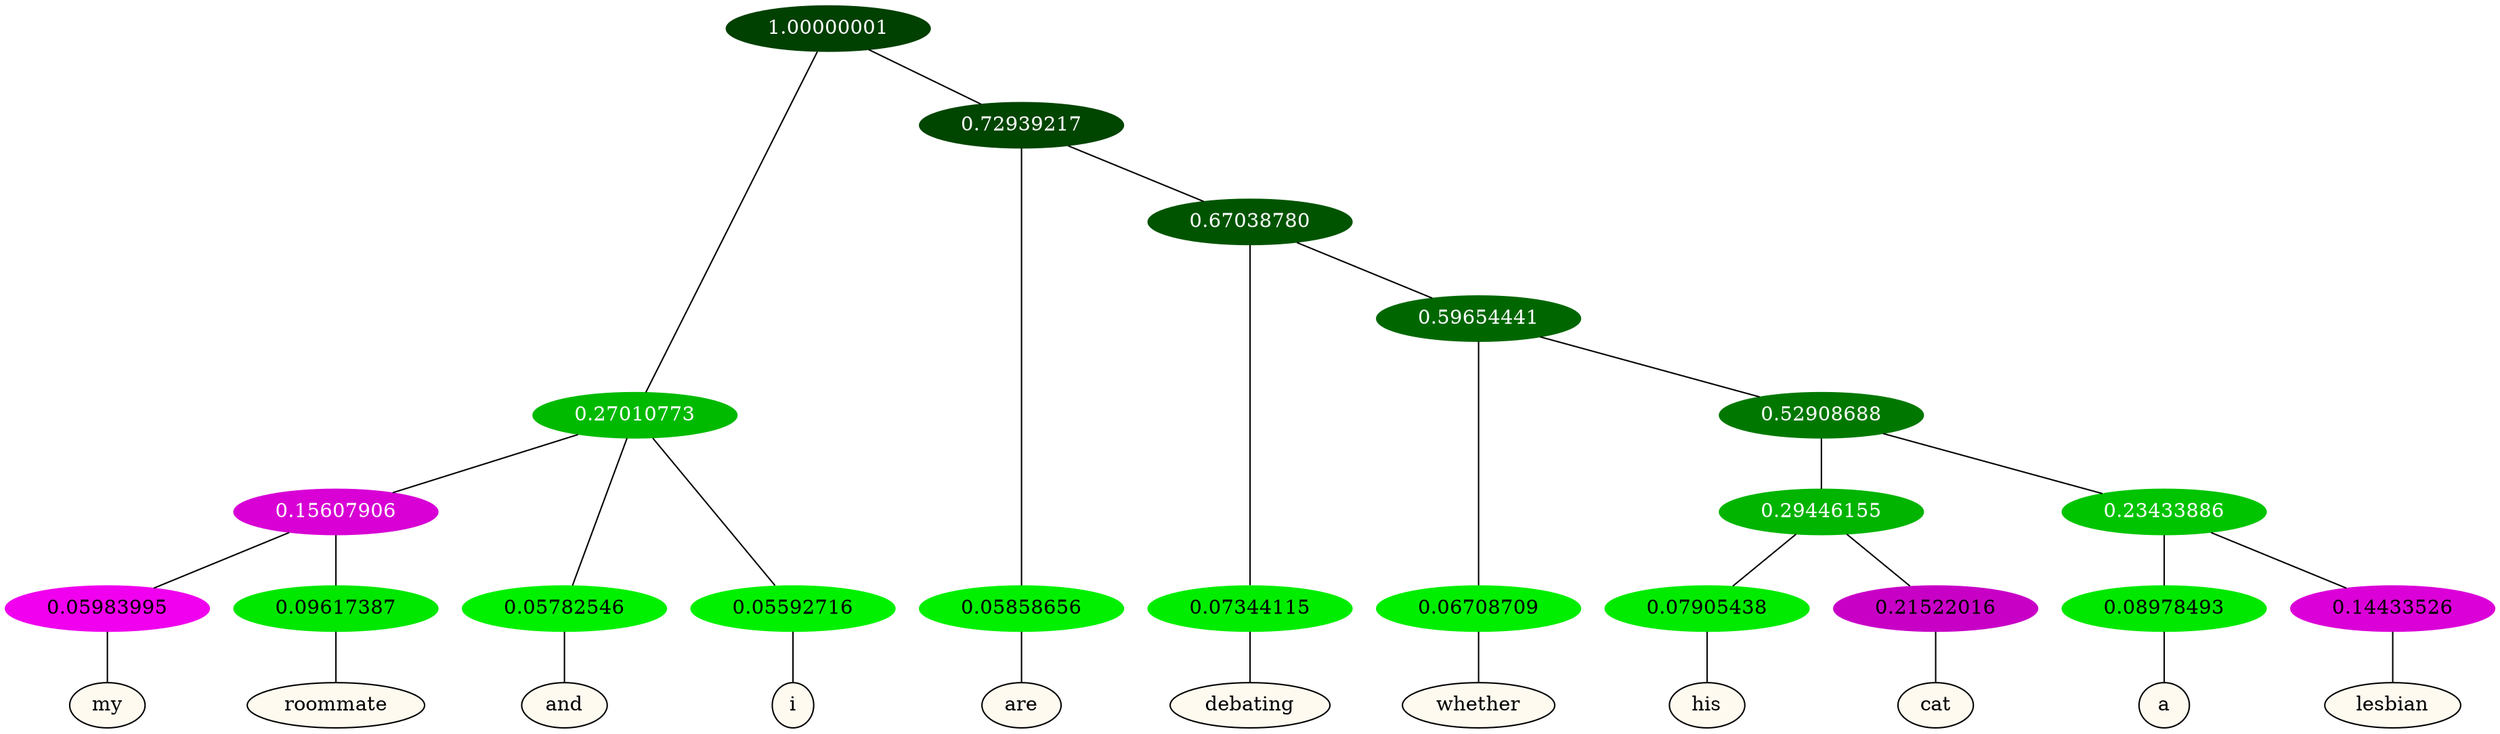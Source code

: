 graph {
	node [format=png height=0.15 nodesep=0.001 ordering=out overlap=prism overlap_scaling=0.01 ranksep=0.001 ratio=0.2 style=filled width=0.15]
	{
		rank=same
		a_w_8 [label=my color=black fillcolor=floralwhite style="filled,solid"]
		a_w_9 [label=roommate color=black fillcolor=floralwhite style="filled,solid"]
		a_w_4 [label=and color=black fillcolor=floralwhite style="filled,solid"]
		a_w_5 [label=i color=black fillcolor=floralwhite style="filled,solid"]
		a_w_6 [label=are color=black fillcolor=floralwhite style="filled,solid"]
		a_w_10 [label=debating color=black fillcolor=floralwhite style="filled,solid"]
		a_w_12 [label=whether color=black fillcolor=floralwhite style="filled,solid"]
		a_w_16 [label=his color=black fillcolor=floralwhite style="filled,solid"]
		a_w_17 [label=cat color=black fillcolor=floralwhite style="filled,solid"]
		a_w_18 [label=a color=black fillcolor=floralwhite style="filled,solid"]
		a_w_19 [label=lesbian color=black fillcolor=floralwhite style="filled,solid"]
	}
	a_n_8 -- a_w_8
	a_n_9 -- a_w_9
	a_n_4 -- a_w_4
	a_n_5 -- a_w_5
	a_n_6 -- a_w_6
	a_n_10 -- a_w_10
	a_n_12 -- a_w_12
	a_n_16 -- a_w_16
	a_n_17 -- a_w_17
	a_n_18 -- a_w_18
	a_n_19 -- a_w_19
	{
		rank=same
		a_n_8 [label=0.05983995 color="0.835 1.000 0.940" fontcolor=black]
		a_n_9 [label=0.09617387 color="0.334 1.000 0.904" fontcolor=black]
		a_n_4 [label=0.05782546 color="0.334 1.000 0.942" fontcolor=black]
		a_n_5 [label=0.05592716 color="0.334 1.000 0.944" fontcolor=black]
		a_n_6 [label=0.05858656 color="0.334 1.000 0.941" fontcolor=black]
		a_n_10 [label=0.07344115 color="0.334 1.000 0.927" fontcolor=black]
		a_n_12 [label=0.06708709 color="0.334 1.000 0.933" fontcolor=black]
		a_n_16 [label=0.07905438 color="0.334 1.000 0.921" fontcolor=black]
		a_n_17 [label=0.21522016 color="0.835 1.000 0.785" fontcolor=black]
		a_n_18 [label=0.08978493 color="0.334 1.000 0.910" fontcolor=black]
		a_n_19 [label=0.14433526 color="0.835 1.000 0.856" fontcolor=black]
	}
	a_n_0 [label=1.00000001 color="0.334 1.000 0.250" fontcolor=grey99]
	a_n_1 [label=0.27010773 color="0.334 1.000 0.730" fontcolor=grey99]
	a_n_0 -- a_n_1
	a_n_2 [label=0.72939217 color="0.334 1.000 0.271" fontcolor=grey99]
	a_n_0 -- a_n_2
	a_n_3 [label=0.15607906 color="0.835 1.000 0.844" fontcolor=grey99]
	a_n_1 -- a_n_3
	a_n_1 -- a_n_4
	a_n_1 -- a_n_5
	a_n_2 -- a_n_6
	a_n_7 [label=0.67038780 color="0.334 1.000 0.330" fontcolor=grey99]
	a_n_2 -- a_n_7
	a_n_3 -- a_n_8
	a_n_3 -- a_n_9
	a_n_7 -- a_n_10
	a_n_11 [label=0.59654441 color="0.334 1.000 0.403" fontcolor=grey99]
	a_n_7 -- a_n_11
	a_n_11 -- a_n_12
	a_n_13 [label=0.52908688 color="0.334 1.000 0.471" fontcolor=grey99]
	a_n_11 -- a_n_13
	a_n_14 [label=0.29446155 color="0.334 1.000 0.706" fontcolor=grey99]
	a_n_13 -- a_n_14
	a_n_15 [label=0.23433886 color="0.334 1.000 0.766" fontcolor=grey99]
	a_n_13 -- a_n_15
	a_n_14 -- a_n_16
	a_n_14 -- a_n_17
	a_n_15 -- a_n_18
	a_n_15 -- a_n_19
}

